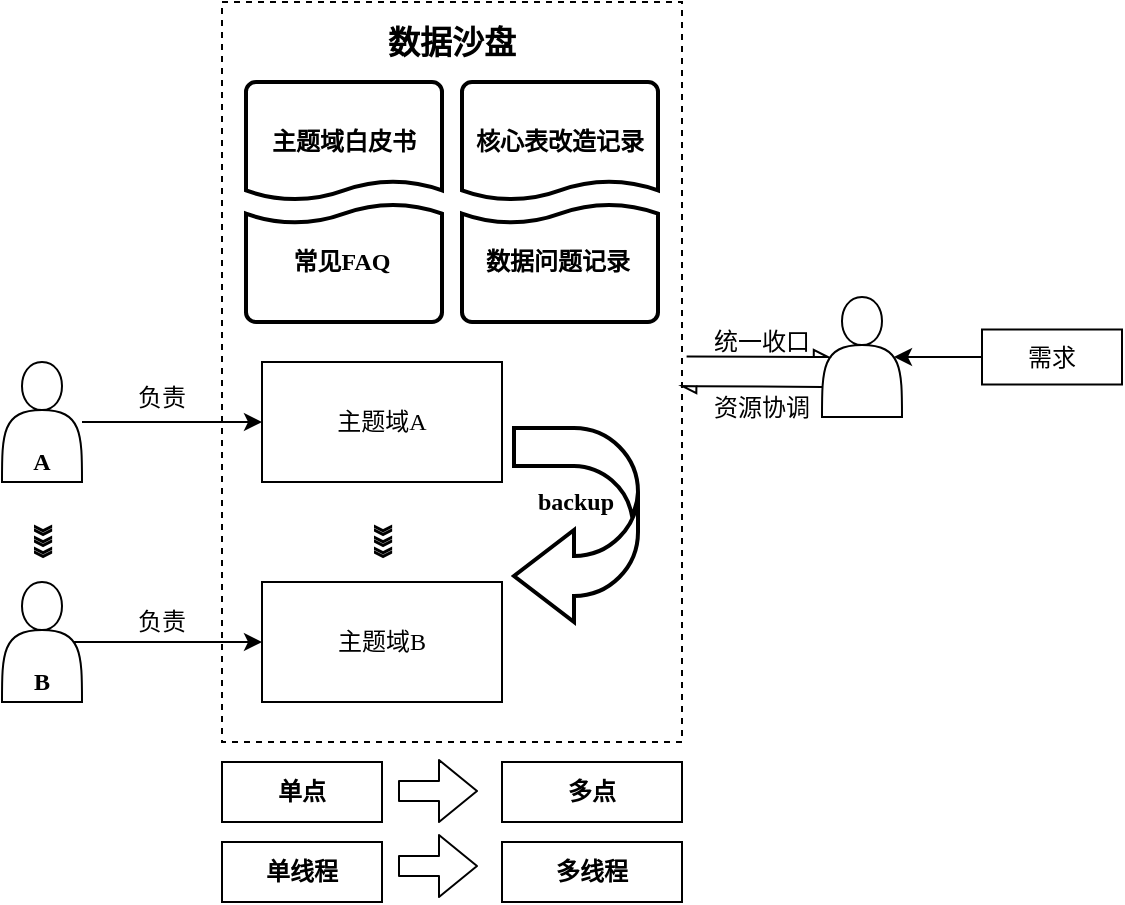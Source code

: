 <mxfile version="21.0.2" type="github">
  <diagram name="第 1 页" id="IUtDByJ6rrbmIUR1jjYp">
    <mxGraphModel dx="797" dy="428" grid="1" gridSize="10" guides="1" tooltips="1" connect="1" arrows="1" fold="1" page="1" pageScale="1" pageWidth="827" pageHeight="1169" math="0" shadow="0">
      <root>
        <mxCell id="0" />
        <mxCell id="1" parent="0" />
        <mxCell id="MDNbTjmFEQv9aP8rJwnf-2" value="" style="rounded=0;whiteSpace=wrap;html=1;dashed=1;fontStyle=1;fontFamily=微软雅黑;" parent="1" diagramCategory="general" diagramName="Rectangle" vertex="1">
          <mxGeometry x="210" y="120" width="230" height="370" as="geometry" />
        </mxCell>
        <mxCell id="MDNbTjmFEQv9aP8rJwnf-3" value="&lt;span style=&quot;font-weight: normal;&quot;&gt;主题域A&lt;/span&gt;" style="rounded=0;whiteSpace=wrap;html=1;fontStyle=1;fontFamily=微软雅黑;" parent="1" diagramCategory="general" diagramName="Rectangle" vertex="1">
          <mxGeometry x="230" y="300" width="120" height="60" as="geometry" />
        </mxCell>
        <mxCell id="ISN6-OECWnkMxYSoXAUX-5" style="edgeStyle=orthogonalEdgeStyle;rounded=0;orthogonalLoop=1;jettySize=auto;html=1;exitX=0;exitY=0.5;exitDx=0;exitDy=0;entryX=0.9;entryY=0.5;entryDx=0;entryDy=0;entryPerimeter=0;" parent="1" source="MDNbTjmFEQv9aP8rJwnf-5" target="MDNbTjmFEQv9aP8rJwnf-20" edge="1">
          <mxGeometry relative="1" as="geometry" />
        </mxCell>
        <mxCell id="MDNbTjmFEQv9aP8rJwnf-5" value="&lt;span style=&quot;font-weight: normal;&quot;&gt;需求&lt;/span&gt;" style="rounded=0;whiteSpace=wrap;html=1;fontStyle=1;fontFamily=微软雅黑;" parent="1" diagramCategory="general" diagramName="Rectangle" vertex="1">
          <mxGeometry x="590" y="283.75" width="70" height="27.5" as="geometry" />
        </mxCell>
        <mxCell id="MDNbTjmFEQv9aP8rJwnf-6" style="edgeStyle=orthogonalEdgeStyle;rounded=0;orthogonalLoop=1;jettySize=auto;html=1;fontStyle=1;fontFamily=微软雅黑;" parent="1" source="MDNbTjmFEQv9aP8rJwnf-7" target="MDNbTjmFEQv9aP8rJwnf-3" edge="1">
          <mxGeometry relative="1" as="geometry" />
        </mxCell>
        <mxCell id="MDNbTjmFEQv9aP8rJwnf-7" value="" style="shape=actor;whiteSpace=wrap;html=1;fontStyle=1;fontFamily=微软雅黑;" parent="1" diagramCategory="advanced" diagramName="User" vertex="1">
          <mxGeometry x="100" y="300" width="40" height="60" as="geometry" />
        </mxCell>
        <mxCell id="MDNbTjmFEQv9aP8rJwnf-8" style="edgeStyle=orthogonalEdgeStyle;rounded=0;orthogonalLoop=1;jettySize=auto;html=1;exitX=0.9;exitY=0.5;exitDx=0;exitDy=0;exitPerimeter=0;fontStyle=1;fontFamily=微软雅黑;" parent="1" source="MDNbTjmFEQv9aP8rJwnf-9" target="MDNbTjmFEQv9aP8rJwnf-10" edge="1">
          <mxGeometry relative="1" as="geometry" />
        </mxCell>
        <mxCell id="MDNbTjmFEQv9aP8rJwnf-9" value="" style="shape=actor;whiteSpace=wrap;html=1;fontStyle=1;fontFamily=微软雅黑;" parent="1" diagramCategory="advanced" diagramName="User" vertex="1">
          <mxGeometry x="100" y="410" width="40" height="60" as="geometry" />
        </mxCell>
        <mxCell id="MDNbTjmFEQv9aP8rJwnf-10" value="&lt;span style=&quot;font-weight: normal;&quot;&gt;主题域B&lt;/span&gt;" style="rounded=0;whiteSpace=wrap;html=1;fontStyle=1;fontFamily=微软雅黑;" parent="1" diagramCategory="general" diagramName="Rectangle" vertex="1">
          <mxGeometry x="230" y="410" width="120" height="60" as="geometry" />
        </mxCell>
        <mxCell id="MDNbTjmFEQv9aP8rJwnf-11" value="A" style="text;html=1;strokeColor=none;fillColor=none;align=center;verticalAlign=middle;whiteSpace=wrap;rounded=0;fontStyle=1;fontFamily=微软雅黑;" parent="1" diagramCategory="general" diagramName="text" vertex="1">
          <mxGeometry x="100" y="340" width="40" height="20" as="geometry" />
        </mxCell>
        <mxCell id="MDNbTjmFEQv9aP8rJwnf-12" value="B" style="text;html=1;strokeColor=none;fillColor=none;align=center;verticalAlign=middle;whiteSpace=wrap;rounded=0;fontStyle=1;fontFamily=微软雅黑;" parent="1" diagramCategory="general" diagramName="text" vertex="1">
          <mxGeometry x="100" y="450" width="40" height="20" as="geometry" />
        </mxCell>
        <mxCell id="MDNbTjmFEQv9aP8rJwnf-13" value="&lt;span style=&quot;font-weight: normal;&quot;&gt;负责&lt;/span&gt;" style="text;html=1;strokeColor=none;fillColor=none;align=center;verticalAlign=middle;whiteSpace=wrap;rounded=0;fontStyle=1;fontFamily=微软雅黑;" parent="1" diagramCategory="general" diagramName="text" vertex="1">
          <mxGeometry x="160" y="307.5" width="40" height="20" as="geometry" />
        </mxCell>
        <mxCell id="MDNbTjmFEQv9aP8rJwnf-14" value="&lt;span style=&quot;font-weight: normal;&quot;&gt;负责&lt;/span&gt;" style="text;html=1;strokeColor=none;fillColor=none;align=center;verticalAlign=middle;whiteSpace=wrap;rounded=0;fontStyle=1;fontFamily=微软雅黑;" parent="1" diagramCategory="general" diagramName="text" vertex="1">
          <mxGeometry x="160" y="420" width="40" height="20" as="geometry" />
        </mxCell>
        <mxCell id="MDNbTjmFEQv9aP8rJwnf-15" value="》》》" style="text;html=1;strokeColor=none;fillColor=none;align=center;verticalAlign=middle;whiteSpace=wrap;rounded=0;rotation=90;fontStyle=1;fontFamily=微软雅黑;" parent="1" diagramCategory="general" diagramName="text" vertex="1">
          <mxGeometry x="100" y="380" width="40" height="20" as="geometry" />
        </mxCell>
        <mxCell id="MDNbTjmFEQv9aP8rJwnf-16" value="》》》" style="text;html=1;strokeColor=none;fillColor=none;align=center;verticalAlign=middle;whiteSpace=wrap;rounded=0;rotation=90;fontStyle=1;fontFamily=微软雅黑;" parent="1" diagramCategory="general" diagramName="text" vertex="1">
          <mxGeometry x="270" y="380" width="40" height="20" as="geometry" />
        </mxCell>
        <mxCell id="MDNbTjmFEQv9aP8rJwnf-17" value="&lt;span style=&quot;font-weight: normal;&quot;&gt;统一收口&lt;/span&gt;" style="text;html=1;strokeColor=none;fillColor=none;align=center;verticalAlign=middle;whiteSpace=wrap;rounded=0;fontStyle=1;fontFamily=微软雅黑;" parent="1" diagramCategory="general" diagramName="text" vertex="1">
          <mxGeometry x="450" y="280" width="60" height="20" as="geometry" />
        </mxCell>
        <mxCell id="MDNbTjmFEQv9aP8rJwnf-18" value="单点" style="rounded=0;whiteSpace=wrap;html=1;fontStyle=1;fontFamily=微软雅黑;" parent="1" diagramCategory="general" diagramName="Rectangle" vertex="1">
          <mxGeometry x="210" y="500" width="80" height="30" as="geometry" />
        </mxCell>
        <mxCell id="MDNbTjmFEQv9aP8rJwnf-19" value="多点" style="rounded=0;whiteSpace=wrap;html=1;fontStyle=1;fontFamily=微软雅黑;" parent="1" diagramCategory="general" diagramName="Rectangle" vertex="1">
          <mxGeometry x="350" y="500" width="90" height="30" as="geometry" />
        </mxCell>
        <mxCell id="MDNbTjmFEQv9aP8rJwnf-20" value="" style="shape=actor;whiteSpace=wrap;html=1;fontStyle=1;fontFamily=微软雅黑;" parent="1" diagramCategory="advanced" diagramName="User" vertex="1">
          <mxGeometry x="510" y="267.5" width="40" height="60" as="geometry" />
        </mxCell>
        <mxCell id="MDNbTjmFEQv9aP8rJwnf-21" value="" style="shape=flexArrow;endArrow=classic;html=1;fontStyle=1;fontFamily=微软雅黑;" parent="1" diagramCategory="general" diagramName="arrow" edge="1">
          <mxGeometry width="50" height="50" relative="1" as="geometry">
            <mxPoint x="298" y="514.5" as="sourcePoint" />
            <mxPoint x="338" y="514.5" as="targetPoint" />
          </mxGeometry>
        </mxCell>
        <mxCell id="MDNbTjmFEQv9aP8rJwnf-22" value="&lt;span style=&quot;font-size: 16px;&quot;&gt;&lt;font style=&quot;font-size: 16px;&quot;&gt;数据沙盘&lt;/font&gt;&lt;/span&gt;" style="text;html=1;strokeColor=none;fillColor=none;align=center;verticalAlign=middle;whiteSpace=wrap;rounded=0;fontSize=16;fontStyle=1;fontFamily=微软雅黑;" parent="1" diagramCategory="general" diagramName="text" vertex="1">
          <mxGeometry x="290" y="130" width="70" height="20" as="geometry" />
        </mxCell>
        <mxCell id="MDNbTjmFEQv9aP8rJwnf-23" value="单线程" style="rounded=0;whiteSpace=wrap;html=1;fontStyle=1;fontFamily=微软雅黑;" parent="1" diagramCategory="general" diagramName="Rectangle" vertex="1">
          <mxGeometry x="210" y="540" width="80" height="30" as="geometry" />
        </mxCell>
        <mxCell id="MDNbTjmFEQv9aP8rJwnf-24" value="多线程" style="rounded=0;whiteSpace=wrap;html=1;fontStyle=1;fontFamily=微软雅黑;" parent="1" diagramCategory="general" diagramName="Rectangle" vertex="1">
          <mxGeometry x="350" y="540" width="90" height="30" as="geometry" />
        </mxCell>
        <mxCell id="MDNbTjmFEQv9aP8rJwnf-25" value="" style="shape=flexArrow;endArrow=classic;html=1;fontStyle=1;fontFamily=微软雅黑;" parent="1" diagramCategory="general" diagramName="arrow" edge="1">
          <mxGeometry width="50" height="50" relative="1" as="geometry">
            <mxPoint x="298" y="552" as="sourcePoint" />
            <mxPoint x="338" y="552" as="targetPoint" />
          </mxGeometry>
        </mxCell>
        <mxCell id="MDNbTjmFEQv9aP8rJwnf-26" value="核心表改造记录" style="shape=mxgraph.flowchart.document;whiteSpace=wrap;html=1;fillColor=#ffffff;strokeColor=#000000;strokeWidth=2;fontStyle=1;fontFamily=微软雅黑;" parent="1" diagramCategory="Flowchart" diagramName="Document" vertex="1">
          <mxGeometry x="330" y="160" width="98" height="60" as="geometry" />
        </mxCell>
        <mxCell id="MDNbTjmFEQv9aP8rJwnf-28" value="" style="shape=mxgraph.flowchart.document;whiteSpace=wrap;html=1;fillColor=#ffffff;strokeColor=#000000;strokeWidth=2;rotation=-180;fontStyle=1;fontFamily=微软雅黑;" parent="1" diagramCategory="Flowchart" diagramName="Document" vertex="1">
          <mxGeometry x="222" y="220" width="98" height="60" as="geometry" />
        </mxCell>
        <mxCell id="MDNbTjmFEQv9aP8rJwnf-30" value="" style="shape=mxgraph.flowchart.document;whiteSpace=wrap;html=1;fillColor=#ffffff;strokeColor=#000000;strokeWidth=2;rotation=-180;fontStyle=1;fontFamily=微软雅黑;" parent="1" diagramCategory="Flowchart" diagramName="Document" vertex="1">
          <mxGeometry x="330" y="220" width="98" height="60" as="geometry" />
        </mxCell>
        <mxCell id="MDNbTjmFEQv9aP8rJwnf-31" value="数据问题记录" style="text;html=1;strokeColor=none;fillColor=none;align=center;verticalAlign=middle;whiteSpace=wrap;rounded=0;fontStyle=1;fontFamily=微软雅黑;" parent="1" diagramCategory="general" diagramName="text" vertex="1">
          <mxGeometry x="338" y="240" width="80" height="20" as="geometry" />
        </mxCell>
        <mxCell id="MDNbTjmFEQv9aP8rJwnf-33" value="&lt;span style=&quot;font-weight: normal;&quot;&gt;资源协调&lt;/span&gt;" style="text;html=1;strokeColor=none;fillColor=none;align=center;verticalAlign=middle;whiteSpace=wrap;rounded=0;fontStyle=1;fontFamily=微软雅黑;" parent="1" diagramCategory="general" diagramName="text" vertex="1">
          <mxGeometry x="450" y="313" width="60" height="20" as="geometry" />
        </mxCell>
        <mxCell id="MDNbTjmFEQv9aP8rJwnf-34" value="" style="shape=mxgraph.arrows.u_turn_left_arrow;whiteSpace=wrap;html=1;fillColor=#ffffff;strokeColor=#000000;strokeWidth=2;fontFamily=微软雅黑;fontStyle=0" parent="1" diagramCategory="arrow" diagramName="UTurnLeftArrow" vertex="1">
          <mxGeometry x="356" y="333" width="62" height="97" as="geometry" />
        </mxCell>
        <mxCell id="MDNbTjmFEQv9aP8rJwnf-35" value="backup" style="text;html=1;strokeColor=none;fillColor=none;align=center;verticalAlign=middle;whiteSpace=wrap;rounded=0;fontStyle=1;fontFamily=微软雅黑;" parent="1" diagramCategory="general" diagramName="text" vertex="1">
          <mxGeometry x="367" y="360" width="40" height="20" as="geometry" />
        </mxCell>
        <mxCell id="ISN6-OECWnkMxYSoXAUX-1" value="主题域白皮书" style="shape=mxgraph.flowchart.document;whiteSpace=wrap;html=1;fillColor=#ffffff;strokeColor=#000000;strokeWidth=2;fontStyle=1;fontFamily=微软雅黑;" parent="1" diagramCategory="Flowchart" diagramName="Document" vertex="1">
          <mxGeometry x="222" y="160" width="98" height="60" as="geometry" />
        </mxCell>
        <mxCell id="ISN6-OECWnkMxYSoXAUX-2" value="常见FAQ" style="text;html=1;strokeColor=none;fillColor=none;align=center;verticalAlign=middle;whiteSpace=wrap;rounded=0;fontStyle=1;fontFamily=微软雅黑;" parent="1" diagramCategory="general" diagramName="text" vertex="1">
          <mxGeometry x="230" y="240" width="80" height="20" as="geometry" />
        </mxCell>
        <mxCell id="ISN6-OECWnkMxYSoXAUX-3" value="" style="endArrow=async;html=1;rounded=0;endFill=0;exitX=1.01;exitY=0.479;exitDx=0;exitDy=0;exitPerimeter=0;entryX=0.1;entryY=0.5;entryDx=0;entryDy=0;entryPerimeter=0;" parent="1" source="MDNbTjmFEQv9aP8rJwnf-2" target="MDNbTjmFEQv9aP8rJwnf-20" edge="1">
          <mxGeometry width="50" height="50" relative="1" as="geometry">
            <mxPoint x="580" y="470" as="sourcePoint" />
            <mxPoint x="630" y="420" as="targetPoint" />
          </mxGeometry>
        </mxCell>
        <mxCell id="ISN6-OECWnkMxYSoXAUX-4" value="" style="endArrow=async;html=1;rounded=0;endFill=0;exitX=0;exitY=0.75;exitDx=0;exitDy=0;entryX=0.996;entryY=0.519;entryDx=0;entryDy=0;entryPerimeter=0;" parent="1" source="MDNbTjmFEQv9aP8rJwnf-20" target="MDNbTjmFEQv9aP8rJwnf-2" edge="1">
          <mxGeometry width="50" height="50" relative="1" as="geometry">
            <mxPoint x="480" y="439.5" as="sourcePoint" />
            <mxPoint x="572" y="440.5" as="targetPoint" />
          </mxGeometry>
        </mxCell>
      </root>
    </mxGraphModel>
  </diagram>
</mxfile>
